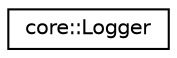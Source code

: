digraph "Graphical Class Hierarchy"
{
 // LATEX_PDF_SIZE
  edge [fontname="Helvetica",fontsize="10",labelfontname="Helvetica",labelfontsize="10"];
  node [fontname="Helvetica",fontsize="10",shape=record];
  rankdir="LR";
  Node0 [label="core::Logger",height=0.2,width=0.4,color="black", fillcolor="white", style="filled",URL="$classcore_1_1Logger.html",tooltip="Logging utility class."];
}
